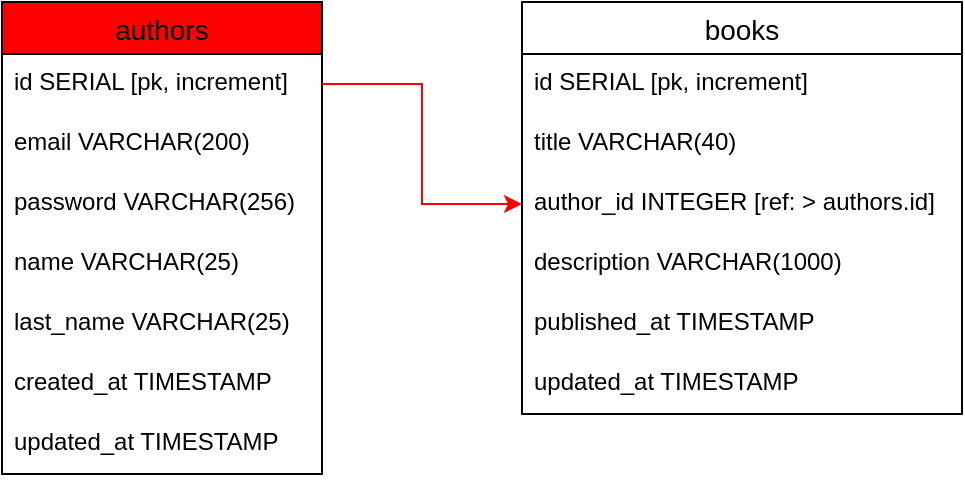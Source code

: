 <mxfile version="14.4.3" type="device"><diagram id="Nn5D6FFR3wnavjIeyWRK" name="Page-1"><mxGraphModel dx="1092" dy="494" grid="1" gridSize="10" guides="1" tooltips="1" connect="1" arrows="1" fold="1" page="1" pageScale="1" pageWidth="850" pageHeight="1100" math="0" shadow="0"><root><mxCell id="0"/><mxCell id="1" parent="0"/><mxCell id="94z9B0Kr08gVm6VTNZ2l-1" value="authors" style="swimlane;fontStyle=0;childLayout=stackLayout;horizontal=1;startSize=26;horizontalStack=0;resizeParent=1;resizeParentMax=0;resizeLast=0;collapsible=1;marginBottom=0;align=center;fontSize=14;fillColor=#FF0000;" parent="1" vertex="1"><mxGeometry x="40" y="40" width="160" height="236" as="geometry"/></mxCell><mxCell id="94z9B0Kr08gVm6VTNZ2l-2" value="id SERIAL [pk, increment]" style="text;strokeColor=none;fillColor=none;spacingLeft=4;spacingRight=4;overflow=hidden;rotatable=0;points=[[0,0.5],[1,0.5]];portConstraint=eastwest;fontSize=12;" parent="94z9B0Kr08gVm6VTNZ2l-1" vertex="1"><mxGeometry y="26" width="160" height="30" as="geometry"/></mxCell><mxCell id="gCTW10wuGrCo1eaV4rJ--11" value="email VARCHAR(200)" style="text;strokeColor=none;fillColor=none;spacingLeft=4;spacingRight=4;overflow=hidden;rotatable=0;points=[[0,0.5],[1,0.5]];portConstraint=eastwest;fontSize=12;" vertex="1" parent="94z9B0Kr08gVm6VTNZ2l-1"><mxGeometry y="56" width="160" height="30" as="geometry"/></mxCell><mxCell id="gCTW10wuGrCo1eaV4rJ--12" value="password VARCHAR(256)" style="text;strokeColor=none;fillColor=none;spacingLeft=4;spacingRight=4;overflow=hidden;rotatable=0;points=[[0,0.5],[1,0.5]];portConstraint=eastwest;fontSize=12;" vertex="1" parent="94z9B0Kr08gVm6VTNZ2l-1"><mxGeometry y="86" width="160" height="30" as="geometry"/></mxCell><mxCell id="94z9B0Kr08gVm6VTNZ2l-3" value="name VARCHAR(25)" style="text;strokeColor=none;fillColor=none;spacingLeft=4;spacingRight=4;overflow=hidden;rotatable=0;points=[[0,0.5],[1,0.5]];portConstraint=eastwest;fontSize=12;" parent="94z9B0Kr08gVm6VTNZ2l-1" vertex="1"><mxGeometry y="116" width="160" height="30" as="geometry"/></mxCell><mxCell id="94z9B0Kr08gVm6VTNZ2l-4" value="last_name VARCHAR(25)" style="text;strokeColor=none;fillColor=none;spacingLeft=4;spacingRight=4;overflow=hidden;rotatable=0;points=[[0,0.5],[1,0.5]];portConstraint=eastwest;fontSize=12;" parent="94z9B0Kr08gVm6VTNZ2l-1" vertex="1"><mxGeometry y="146" width="160" height="30" as="geometry"/></mxCell><mxCell id="94z9B0Kr08gVm6VTNZ2l-5" value="created_at TIMESTAMP" style="text;strokeColor=none;fillColor=none;spacingLeft=4;spacingRight=4;overflow=hidden;rotatable=0;points=[[0,0.5],[1,0.5]];portConstraint=eastwest;fontSize=12;" parent="94z9B0Kr08gVm6VTNZ2l-1" vertex="1"><mxGeometry y="176" width="160" height="30" as="geometry"/></mxCell><mxCell id="gCTW10wuGrCo1eaV4rJ--10" value="updated_at TIMESTAMP" style="text;strokeColor=none;fillColor=none;spacingLeft=4;spacingRight=4;overflow=hidden;rotatable=0;points=[[0,0.5],[1,0.5]];portConstraint=eastwest;fontSize=12;" vertex="1" parent="94z9B0Kr08gVm6VTNZ2l-1"><mxGeometry y="206" width="160" height="30" as="geometry"/></mxCell><mxCell id="94z9B0Kr08gVm6VTNZ2l-6" value="books" style="swimlane;fontStyle=0;childLayout=stackLayout;horizontal=1;startSize=26;horizontalStack=0;resizeParent=1;resizeParentMax=0;resizeLast=0;collapsible=1;marginBottom=0;align=center;fontSize=14;fillColor=#FFFFFF;" parent="1" vertex="1"><mxGeometry x="300" y="40" width="220" height="206" as="geometry"/></mxCell><mxCell id="94z9B0Kr08gVm6VTNZ2l-7" value="id SERIAL [pk, increment]" style="text;strokeColor=none;fillColor=none;spacingLeft=4;spacingRight=4;overflow=hidden;rotatable=0;points=[[0,0.5],[1,0.5]];portConstraint=eastwest;fontSize=12;" parent="94z9B0Kr08gVm6VTNZ2l-6" vertex="1"><mxGeometry y="26" width="220" height="30" as="geometry"/></mxCell><mxCell id="94z9B0Kr08gVm6VTNZ2l-8" value="title VARCHAR(40)" style="text;strokeColor=none;fillColor=none;spacingLeft=4;spacingRight=4;overflow=hidden;rotatable=0;points=[[0,0.5],[1,0.5]];portConstraint=eastwest;fontSize=12;" parent="94z9B0Kr08gVm6VTNZ2l-6" vertex="1"><mxGeometry y="56" width="220" height="30" as="geometry"/></mxCell><mxCell id="94z9B0Kr08gVm6VTNZ2l-9" value="author_id INTEGER [ref: &gt; authors.id]" style="text;strokeColor=none;fillColor=none;spacingLeft=4;spacingRight=4;overflow=hidden;rotatable=0;points=[[0,0.5],[1,0.5]];portConstraint=eastwest;fontSize=12;" parent="94z9B0Kr08gVm6VTNZ2l-6" vertex="1"><mxGeometry y="86" width="220" height="30" as="geometry"/></mxCell><mxCell id="gCTW10wuGrCo1eaV4rJ--14" value="description VARCHAR(1000)" style="text;strokeColor=none;fillColor=none;spacingLeft=4;spacingRight=4;overflow=hidden;rotatable=0;points=[[0,0.5],[1,0.5]];portConstraint=eastwest;fontSize=12;" vertex="1" parent="94z9B0Kr08gVm6VTNZ2l-6"><mxGeometry y="116" width="220" height="30" as="geometry"/></mxCell><mxCell id="94z9B0Kr08gVm6VTNZ2l-10" value="published_at TIMESTAMP" style="text;strokeColor=none;fillColor=none;spacingLeft=4;spacingRight=4;overflow=hidden;rotatable=0;points=[[0,0.5],[1,0.5]];portConstraint=eastwest;fontSize=12;" parent="94z9B0Kr08gVm6VTNZ2l-6" vertex="1"><mxGeometry y="146" width="220" height="30" as="geometry"/></mxCell><mxCell id="gCTW10wuGrCo1eaV4rJ--13" value="updated_at TIMESTAMP" style="text;strokeColor=none;fillColor=none;spacingLeft=4;spacingRight=4;overflow=hidden;rotatable=0;points=[[0,0.5],[1,0.5]];portConstraint=eastwest;fontSize=12;" vertex="1" parent="94z9B0Kr08gVm6VTNZ2l-6"><mxGeometry y="176" width="220" height="30" as="geometry"/></mxCell><mxCell id="94z9B0Kr08gVm6VTNZ2l-11" style="edgeStyle=orthogonalEdgeStyle;rounded=0;orthogonalLoop=1;jettySize=auto;html=1;entryX=0;entryY=0.5;entryDx=0;entryDy=0;strokeColor=#FF0000;" parent="1" source="94z9B0Kr08gVm6VTNZ2l-2" target="94z9B0Kr08gVm6VTNZ2l-9" edge="1"><mxGeometry relative="1" as="geometry"/></mxCell></root></mxGraphModel></diagram></mxfile>